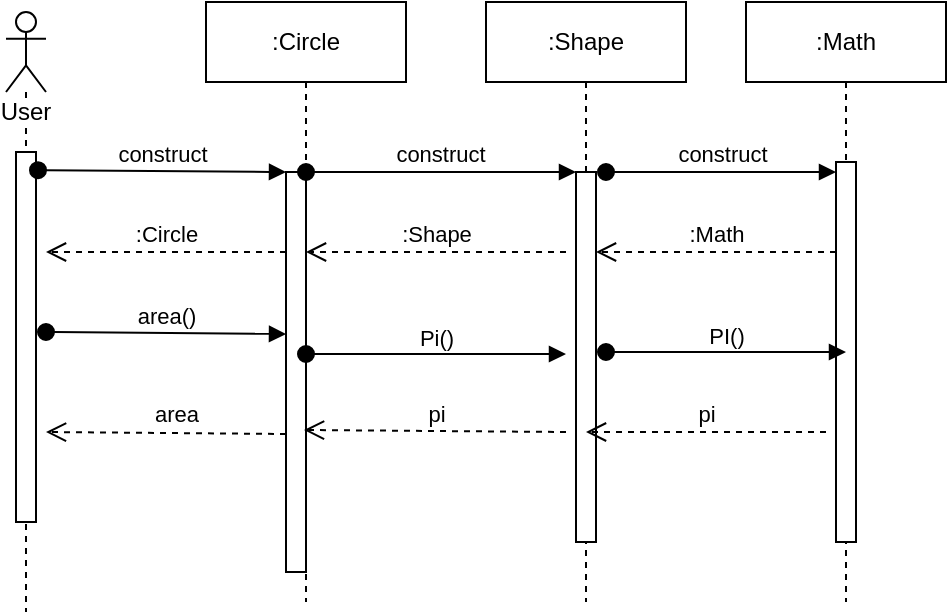 <mxfile version="13.3.5" type="device"><diagram id="3WwbdW8CfobwTJ7q-bEC" name="Page-1"><mxGraphModel dx="813" dy="407" grid="1" gridSize="10" guides="1" tooltips="1" connect="1" arrows="1" fold="1" page="1" pageScale="1" pageWidth="827" pageHeight="1169" math="0" shadow="0"><root><mxCell id="0"/><mxCell id="1" parent="0"/><mxCell id="H-tP0OMvOAq92RPSufyr-3" value="User" style="shape=umlLifeline;participant=umlActor;perimeter=lifelinePerimeter;whiteSpace=wrap;html=1;container=1;collapsible=0;recursiveResize=0;verticalAlign=top;spacingTop=36;labelBackgroundColor=#ffffff;outlineConnect=0;" vertex="1" parent="1"><mxGeometry x="150" y="440" width="20" height="300" as="geometry"/></mxCell><mxCell id="H-tP0OMvOAq92RPSufyr-9" value="" style="html=1;points=[];perimeter=orthogonalPerimeter;" vertex="1" parent="H-tP0OMvOAq92RPSufyr-3"><mxGeometry x="5" y="70" width="10" height="185" as="geometry"/></mxCell><mxCell id="H-tP0OMvOAq92RPSufyr-4" value=":Shape" style="shape=umlLifeline;perimeter=lifelinePerimeter;whiteSpace=wrap;html=1;container=1;collapsible=0;recursiveResize=0;outlineConnect=0;" vertex="1" parent="1"><mxGeometry x="390" y="435" width="100" height="300" as="geometry"/></mxCell><mxCell id="H-tP0OMvOAq92RPSufyr-8" value="" style="html=1;points=[];perimeter=orthogonalPerimeter;" vertex="1" parent="H-tP0OMvOAq92RPSufyr-4"><mxGeometry x="45" y="85" width="10" height="185" as="geometry"/></mxCell><mxCell id="H-tP0OMvOAq92RPSufyr-5" value=":Circle" style="shape=umlLifeline;perimeter=lifelinePerimeter;whiteSpace=wrap;html=1;container=1;collapsible=0;recursiveResize=0;outlineConnect=0;" vertex="1" parent="1"><mxGeometry x="250" y="435" width="100" height="300" as="geometry"/></mxCell><mxCell id="H-tP0OMvOAq92RPSufyr-6" value=":Math" style="shape=umlLifeline;perimeter=lifelinePerimeter;whiteSpace=wrap;html=1;container=1;collapsible=0;recursiveResize=0;outlineConnect=0;" vertex="1" parent="1"><mxGeometry x="520" y="435" width="100" height="300" as="geometry"/></mxCell><mxCell id="H-tP0OMvOAq92RPSufyr-16" value="" style="html=1;points=[];perimeter=orthogonalPerimeter;" vertex="1" parent="H-tP0OMvOAq92RPSufyr-6"><mxGeometry x="45" y="80" width="10" height="190" as="geometry"/></mxCell><mxCell id="H-tP0OMvOAq92RPSufyr-10" value="" style="html=1;points=[];perimeter=orthogonalPerimeter;" vertex="1" parent="1"><mxGeometry x="290" y="520" width="10" height="200" as="geometry"/></mxCell><mxCell id="H-tP0OMvOAq92RPSufyr-11" value="construct" style="html=1;verticalAlign=bottom;startArrow=oval;endArrow=block;startSize=8;exitX=1.1;exitY=0.049;exitDx=0;exitDy=0;exitPerimeter=0;" edge="1" target="H-tP0OMvOAq92RPSufyr-10" parent="1" source="H-tP0OMvOAq92RPSufyr-9"><mxGeometry relative="1" as="geometry"><mxPoint x="230" y="520" as="sourcePoint"/></mxGeometry></mxCell><mxCell id="H-tP0OMvOAq92RPSufyr-12" value="construct" style="html=1;verticalAlign=bottom;startArrow=oval;endArrow=block;startSize=8;exitX=1.1;exitY=0.049;exitDx=0;exitDy=0;exitPerimeter=0;" edge="1" parent="1" target="H-tP0OMvOAq92RPSufyr-8"><mxGeometry relative="1" as="geometry"><mxPoint x="300" y="519.995" as="sourcePoint"/><mxPoint x="424" y="520.93" as="targetPoint"/></mxGeometry></mxCell><mxCell id="H-tP0OMvOAq92RPSufyr-13" value=":Circle" style="html=1;verticalAlign=bottom;endArrow=open;dashed=1;endSize=8;" edge="1" parent="1"><mxGeometry relative="1" as="geometry"><mxPoint x="290" y="560" as="sourcePoint"/><mxPoint x="170" y="560" as="targetPoint"/></mxGeometry></mxCell><mxCell id="H-tP0OMvOAq92RPSufyr-15" value="area()" style="html=1;verticalAlign=bottom;startArrow=oval;endArrow=block;startSize=8;exitX=1.1;exitY=0.049;exitDx=0;exitDy=0;exitPerimeter=0;" edge="1" parent="1"><mxGeometry x="0.0" y="-1" relative="1" as="geometry"><mxPoint x="170" y="599.995" as="sourcePoint"/><mxPoint x="290" y="601" as="targetPoint"/><mxPoint as="offset"/></mxGeometry></mxCell><mxCell id="H-tP0OMvOAq92RPSufyr-17" value="Pi()" style="html=1;verticalAlign=bottom;startArrow=oval;endArrow=block;startSize=8;" edge="1" parent="1" source="H-tP0OMvOAq92RPSufyr-10"><mxGeometry x="0.0" y="-1" relative="1" as="geometry"><mxPoint x="310" y="609.995" as="sourcePoint"/><mxPoint x="430" y="611" as="targetPoint"/><mxPoint as="offset"/></mxGeometry></mxCell><mxCell id="H-tP0OMvOAq92RPSufyr-18" value="PI()" style="html=1;verticalAlign=bottom;startArrow=oval;endArrow=block;startSize=8;" edge="1" parent="1"><mxGeometry x="0.0" y="-1" relative="1" as="geometry"><mxPoint x="450" y="610" as="sourcePoint"/><mxPoint x="570" y="610" as="targetPoint"/><mxPoint as="offset"/></mxGeometry></mxCell><mxCell id="H-tP0OMvOAq92RPSufyr-19" value="pi" style="html=1;verticalAlign=bottom;endArrow=open;dashed=1;endSize=8;" edge="1" parent="1"><mxGeometry relative="1" as="geometry"><mxPoint x="560" y="650" as="sourcePoint"/><mxPoint x="440" y="650" as="targetPoint"/></mxGeometry></mxCell><mxCell id="H-tP0OMvOAq92RPSufyr-20" value="pi" style="html=1;verticalAlign=bottom;endArrow=open;dashed=1;endSize=8;entryX=0.9;entryY=0.645;entryDx=0;entryDy=0;entryPerimeter=0;" edge="1" parent="1" target="H-tP0OMvOAq92RPSufyr-10"><mxGeometry relative="1" as="geometry"><mxPoint x="430" y="650" as="sourcePoint"/><mxPoint x="310" y="650" as="targetPoint"/></mxGeometry></mxCell><mxCell id="H-tP0OMvOAq92RPSufyr-21" value="area" style="html=1;verticalAlign=bottom;endArrow=open;dashed=1;endSize=8;" edge="1" parent="1"><mxGeometry x="-0.084" y="-1" relative="1" as="geometry"><mxPoint x="290" y="651" as="sourcePoint"/><mxPoint x="170" y="650" as="targetPoint"/><mxPoint as="offset"/></mxGeometry></mxCell><mxCell id="H-tP0OMvOAq92RPSufyr-23" value=":Shape" style="html=1;verticalAlign=bottom;endArrow=open;dashed=1;endSize=8;" edge="1" parent="1"><mxGeometry relative="1" as="geometry"><mxPoint x="430" y="560" as="sourcePoint"/><mxPoint x="300" y="560" as="targetPoint"/></mxGeometry></mxCell><mxCell id="H-tP0OMvOAq92RPSufyr-24" value="construct" style="html=1;verticalAlign=bottom;startArrow=oval;endArrow=block;startSize=8;" edge="1" parent="1"><mxGeometry relative="1" as="geometry"><mxPoint x="450" y="520" as="sourcePoint"/><mxPoint x="565" y="520" as="targetPoint"/></mxGeometry></mxCell><mxCell id="H-tP0OMvOAq92RPSufyr-25" value=":Math" style="html=1;verticalAlign=bottom;endArrow=open;dashed=1;endSize=8;" edge="1" parent="1"><mxGeometry relative="1" as="geometry"><mxPoint x="565" y="560" as="sourcePoint"/><mxPoint x="445" y="560" as="targetPoint"/></mxGeometry></mxCell></root></mxGraphModel></diagram></mxfile>